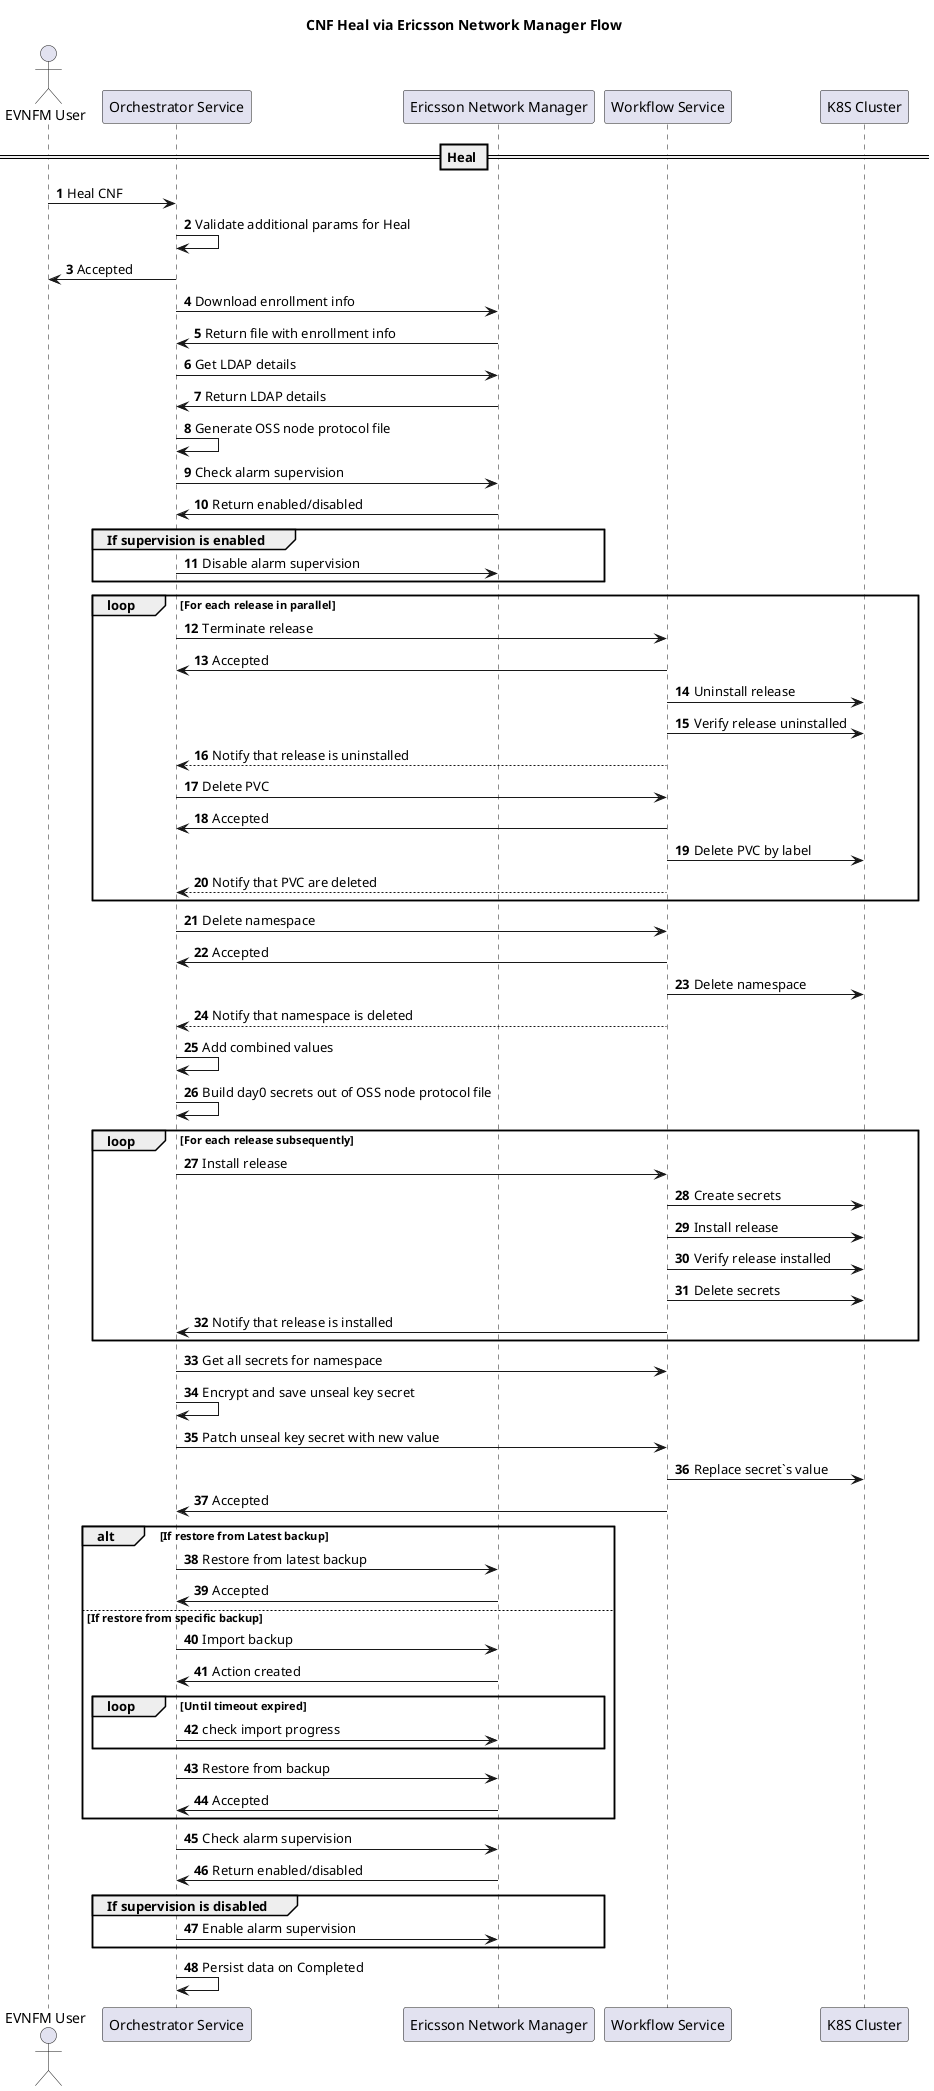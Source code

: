 @startuml
'https://plantuml.com/sequence-diagram

autonumber

title CNF Heal via Ericsson Network Manager Flow

    actor EVNFMuser as "EVNFM User"
    participant Orchestrator as "Orchestrator Service"
    participant ENM as "Ericsson Network Manager"
    participant WFS as "Workflow Service"
    participant Cluster as "K8S Cluster"



    == Heal ==
    EVNFMuser -> Orchestrator: Heal CNF
    Orchestrator -> Orchestrator: Validate additional params for Heal
    Orchestrator -> EVNFMuser: Accepted
    Orchestrator -> ENM: Download enrollment info
    ENM -> Orchestrator: Return file with enrollment info
    Orchestrator -> ENM: Get LDAP details
    ENM -> Orchestrator:  Return LDAP details
    Orchestrator -> Orchestrator: Generate OSS node protocol file
    Orchestrator -> ENM: Check alarm supervision
    ENM -> Orchestrator:  Return enabled/disabled
    group If supervision is enabled
    Orchestrator -> ENM: Disable alarm supervision
    end
    loop For each release in parallel
    Orchestrator -> WFS: Terminate release
    WFS -> Orchestrator: Accepted
    WFS -> Cluster: Uninstall release
    WFS -> Cluster: Verify release uninstalled
    WFS --> Orchestrator: Notify that release is uninstalled
    Orchestrator -> WFS: Delete PVC
    WFS -> Orchestrator: Accepted
    WFS -> Cluster: Delete PVC by label
    WFS --> Orchestrator: Notify that PVC are deleted
    end
    Orchestrator -> WFS: Delete namespace
    WFS -> Orchestrator: Accepted
    WFS -> Cluster: Delete namespace
    WFS --> Orchestrator: Notify that namespace is deleted
    Orchestrator -> Orchestrator: Add combined values
    Orchestrator -> Orchestrator: Build day0 secrets out of OSS node protocol file
    loop For each release subsequently
    Orchestrator -> WFS: Install release
    WFS -> Cluster: Create secrets
    WFS -> Cluster: Install release
    WFS -> Cluster: Verify release installed
    WFS -> Cluster: Delete secrets
    WFS -> Orchestrator: Notify that release is installed
    end
    Orchestrator -> WFS: Get all secrets for namespace
    Orchestrator -> Orchestrator: Encrypt and save unseal key secret
    Orchestrator -> WFS: Patch unseal key secret with new value
    WFS -> Cluster: Replace secret`s value
    WFS -> Orchestrator: Accepted
    alt If restore from Latest backup
    Orchestrator -> ENM: Restore from latest backup
    ENM -> Orchestrator: Accepted
    else If restore from specific backup
    Orchestrator -> ENM: Import backup
    ENM -> Orchestrator: Action created
    loop Until timeout expired
    Orchestrator ->  ENM: check import progress
    end
    Orchestrator -> ENM: Restore from backup
    ENM -> Orchestrator: Accepted
    end
    Orchestrator -> ENM: Check alarm supervision
    ENM -> Orchestrator:  Return enabled/disabled
    group If supervision is disabled
    Orchestrator -> ENM: Enable alarm supervision
    end
    Orchestrator -> Orchestrator: Persist data on Completed

@enduml